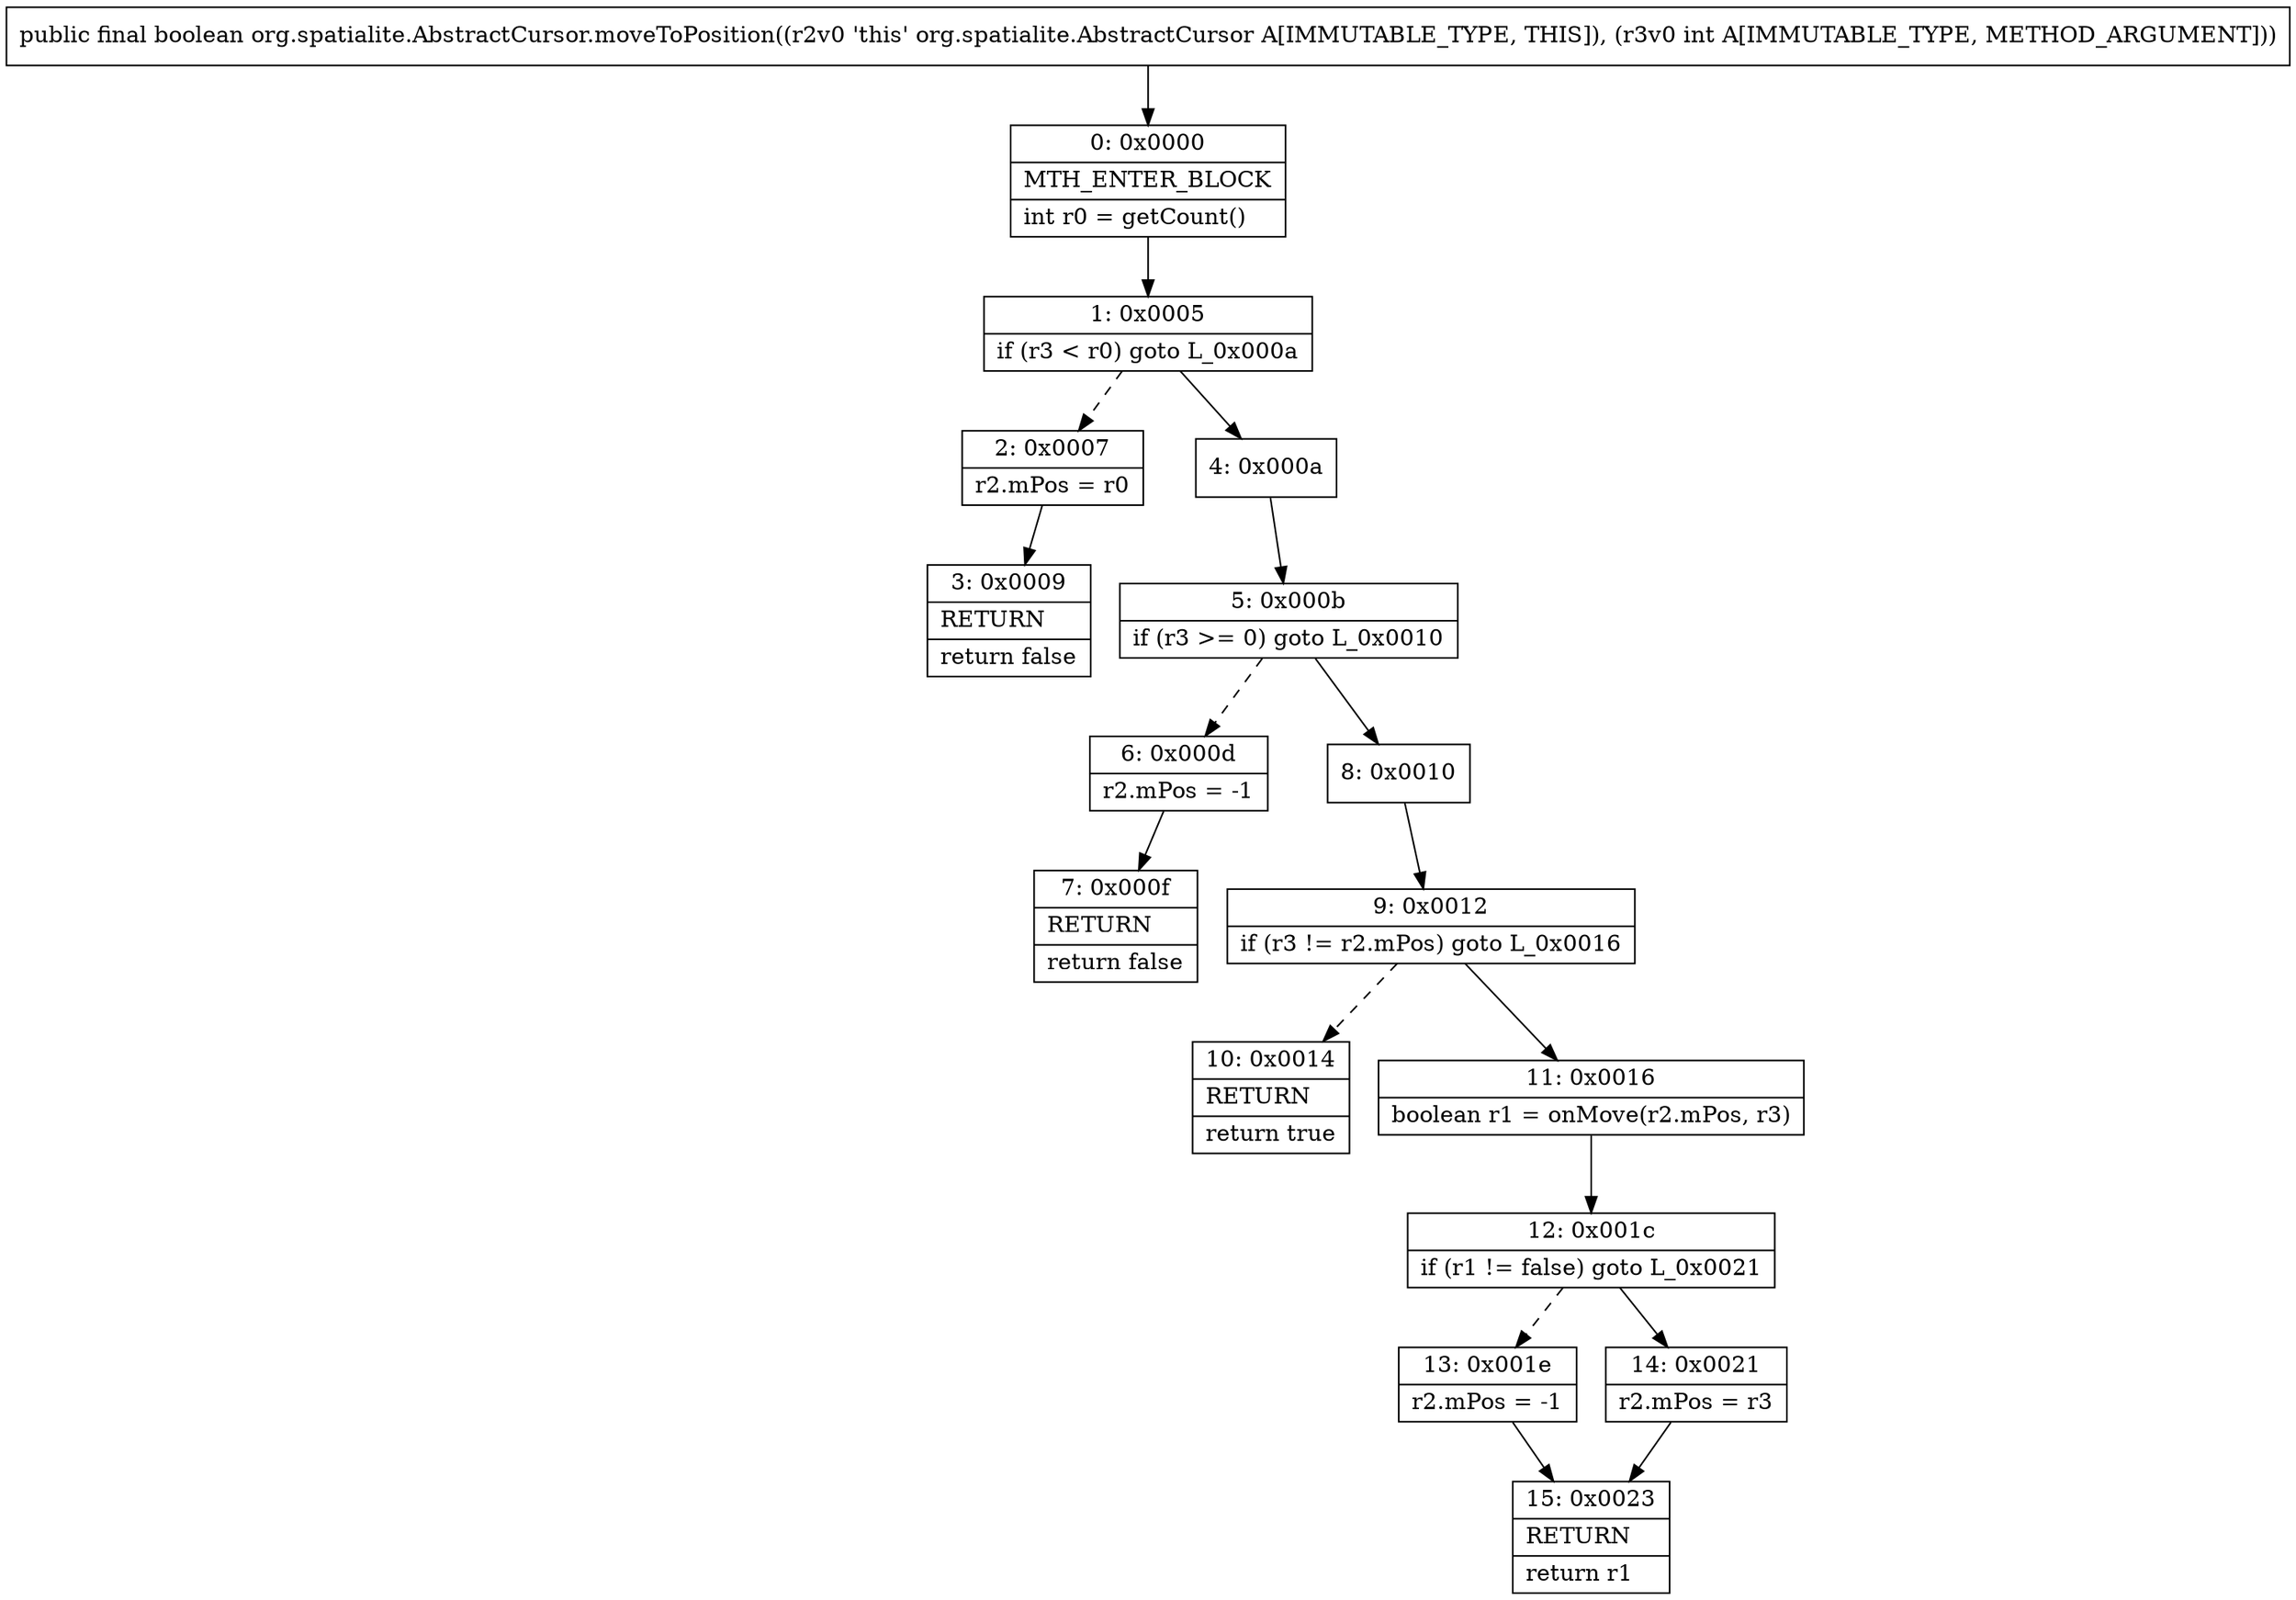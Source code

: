 digraph "CFG fororg.spatialite.AbstractCursor.moveToPosition(I)Z" {
Node_0 [shape=record,label="{0\:\ 0x0000|MTH_ENTER_BLOCK\l|int r0 = getCount()\l}"];
Node_1 [shape=record,label="{1\:\ 0x0005|if (r3 \< r0) goto L_0x000a\l}"];
Node_2 [shape=record,label="{2\:\ 0x0007|r2.mPos = r0\l}"];
Node_3 [shape=record,label="{3\:\ 0x0009|RETURN\l|return false\l}"];
Node_4 [shape=record,label="{4\:\ 0x000a}"];
Node_5 [shape=record,label="{5\:\ 0x000b|if (r3 \>= 0) goto L_0x0010\l}"];
Node_6 [shape=record,label="{6\:\ 0x000d|r2.mPos = \-1\l}"];
Node_7 [shape=record,label="{7\:\ 0x000f|RETURN\l|return false\l}"];
Node_8 [shape=record,label="{8\:\ 0x0010}"];
Node_9 [shape=record,label="{9\:\ 0x0012|if (r3 != r2.mPos) goto L_0x0016\l}"];
Node_10 [shape=record,label="{10\:\ 0x0014|RETURN\l|return true\l}"];
Node_11 [shape=record,label="{11\:\ 0x0016|boolean r1 = onMove(r2.mPos, r3)\l}"];
Node_12 [shape=record,label="{12\:\ 0x001c|if (r1 != false) goto L_0x0021\l}"];
Node_13 [shape=record,label="{13\:\ 0x001e|r2.mPos = \-1\l}"];
Node_14 [shape=record,label="{14\:\ 0x0021|r2.mPos = r3\l}"];
Node_15 [shape=record,label="{15\:\ 0x0023|RETURN\l|return r1\l}"];
MethodNode[shape=record,label="{public final boolean org.spatialite.AbstractCursor.moveToPosition((r2v0 'this' org.spatialite.AbstractCursor A[IMMUTABLE_TYPE, THIS]), (r3v0 int A[IMMUTABLE_TYPE, METHOD_ARGUMENT])) }"];
MethodNode -> Node_0;
Node_0 -> Node_1;
Node_1 -> Node_2[style=dashed];
Node_1 -> Node_4;
Node_2 -> Node_3;
Node_4 -> Node_5;
Node_5 -> Node_6[style=dashed];
Node_5 -> Node_8;
Node_6 -> Node_7;
Node_8 -> Node_9;
Node_9 -> Node_10[style=dashed];
Node_9 -> Node_11;
Node_11 -> Node_12;
Node_12 -> Node_13[style=dashed];
Node_12 -> Node_14;
Node_13 -> Node_15;
Node_14 -> Node_15;
}

